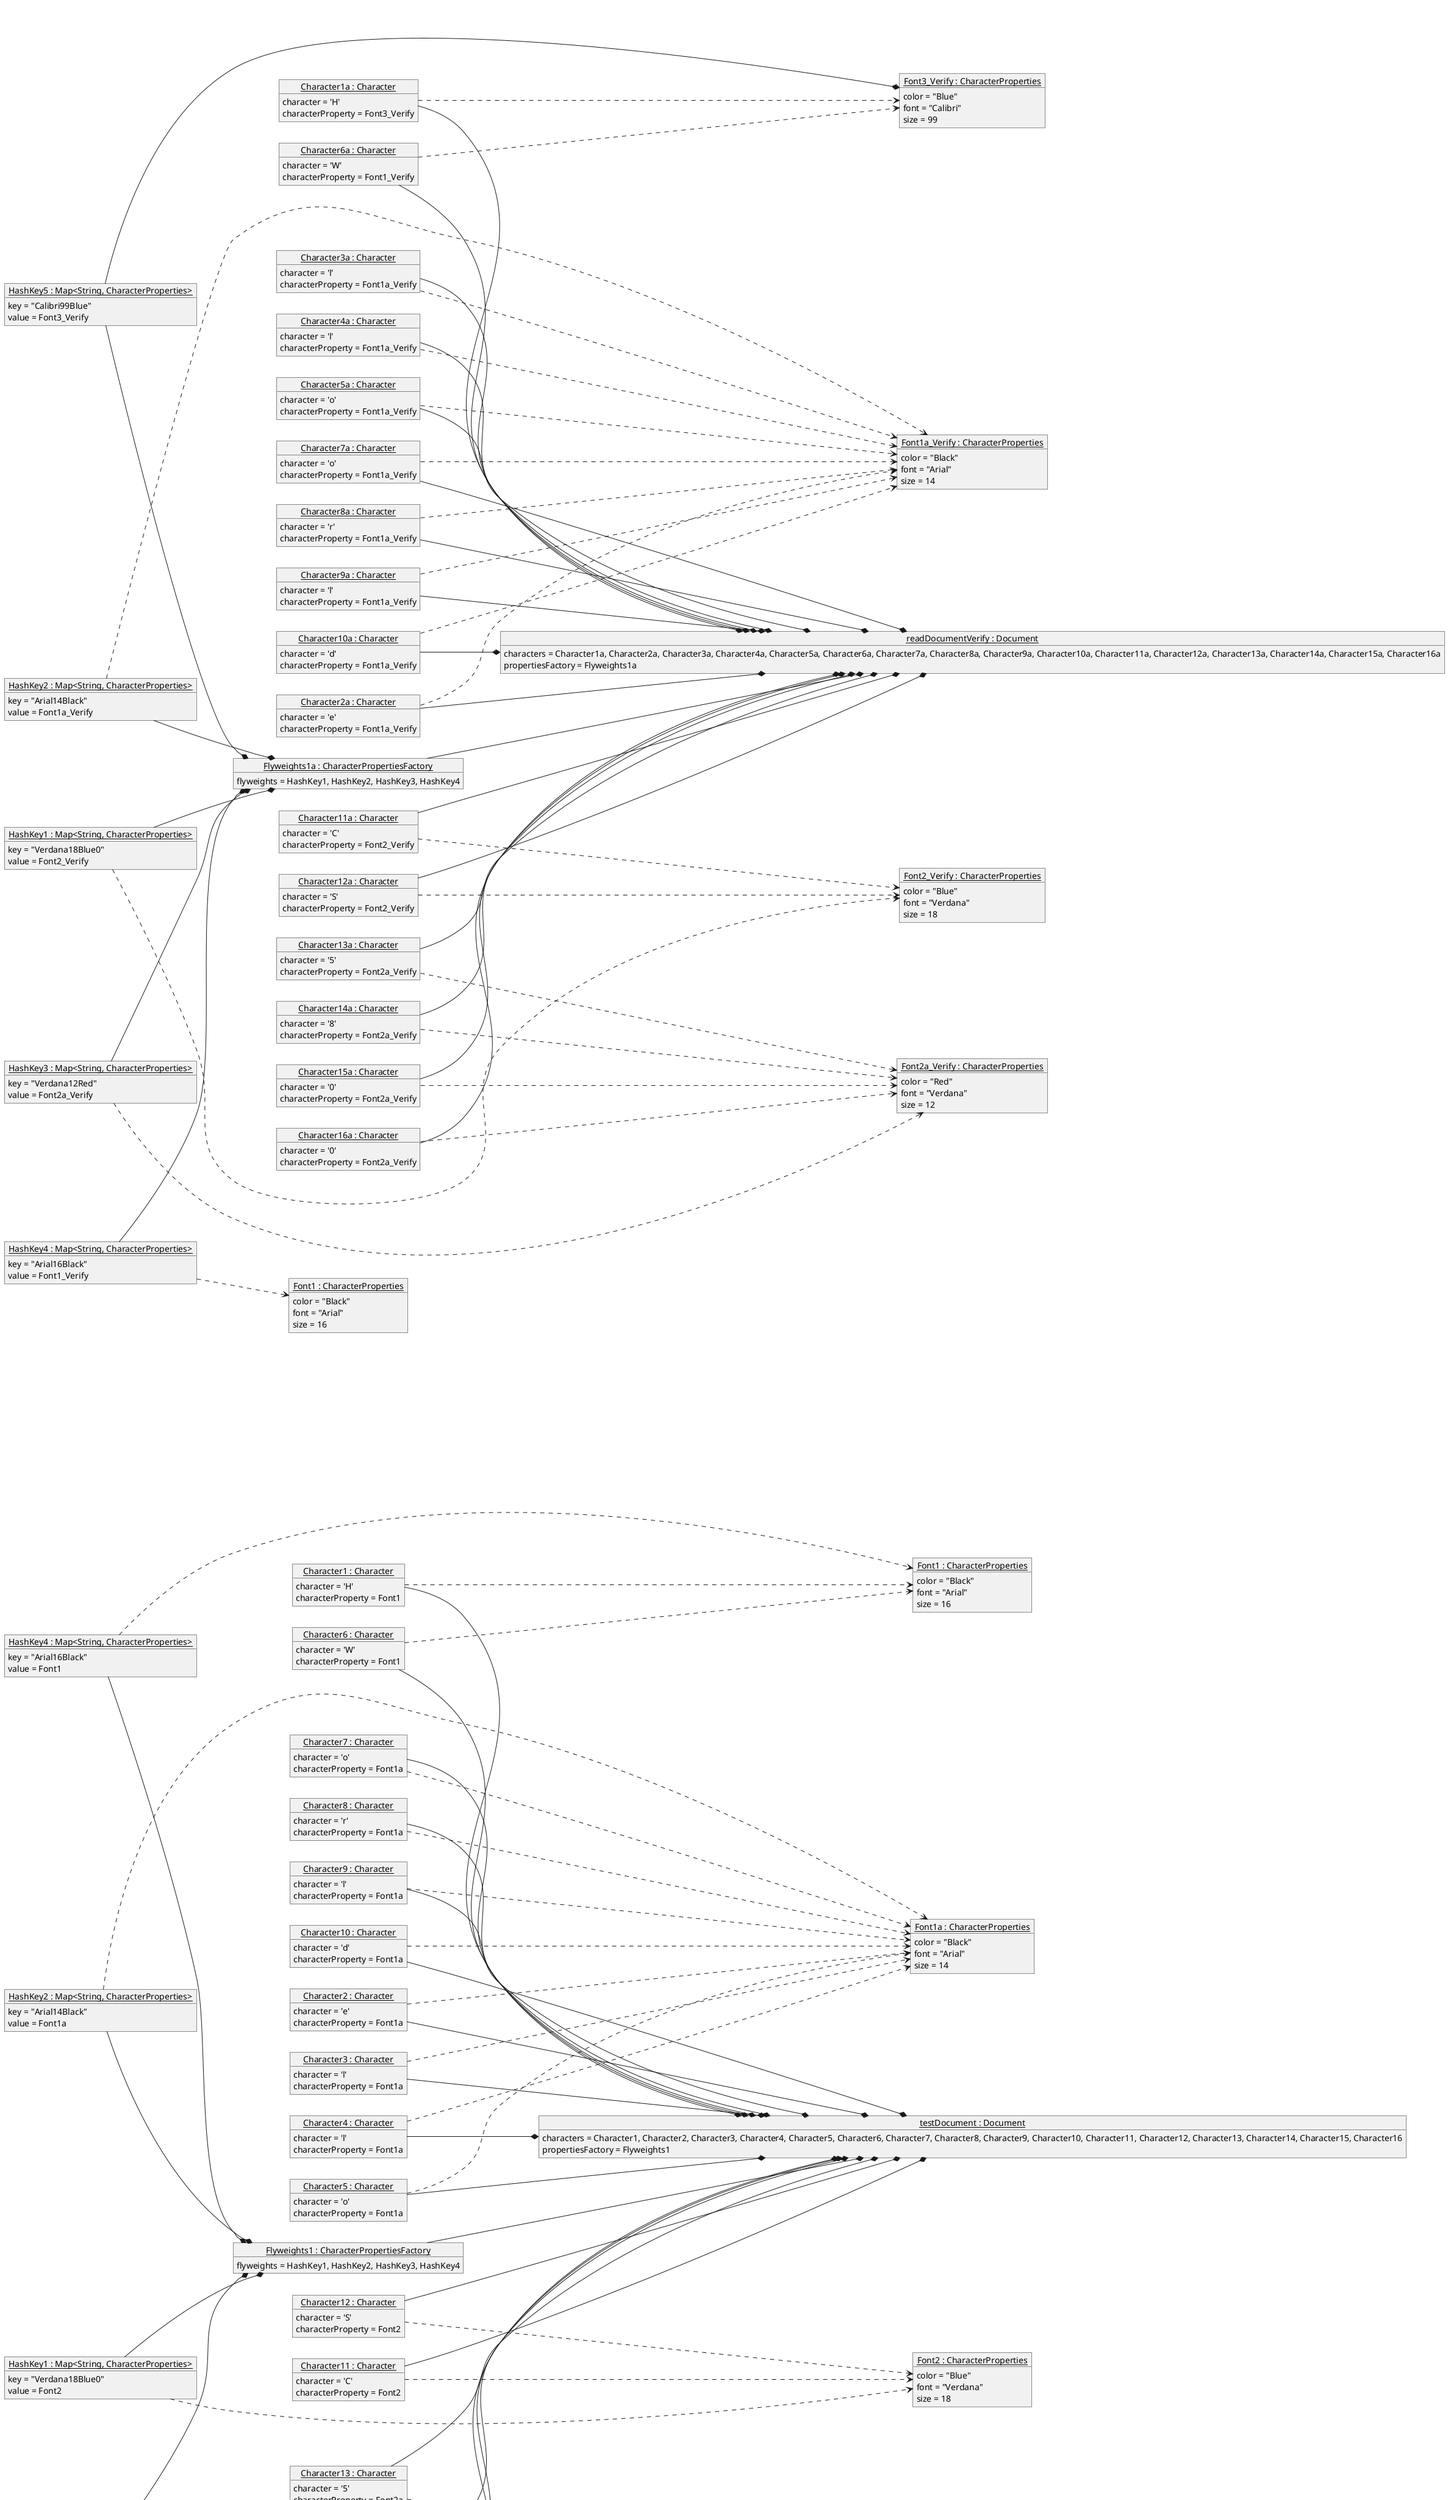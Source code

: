 @startuml

left to right direction

object "<u>testDocument : Document</u>" as testDocument{
    characters = Character1, Character2, Character3, Character4, Character5, Character6, Character7, Character8, Character9, Character10, Character11, Character12, Character13, Character14, Character15, Character16
    propertiesFactory = Flyweights1
}

object "<u>Font1 : CharacterProperties</u>" as Font1{
    color = "Black"
    font = "Arial"
    size = 16
}

object "<u>Font1a : CharacterProperties</u>" as Font1a{
    color = "Black"
    font = "Arial"
    size = 14
}

object "<u>Font2 : CharacterProperties</u>" as Font2{
    color = "Blue"
    font = "Verdana"
    size = 18
}

object "<u>Font2a : CharacterProperties</u>" as Font2a{
    color = "Red"
    font = "Verdana"
    size = 12
}

object "<u>Character1 : Character</u>" as Char1{
    character = 'H'
    characterProperty = Font1
}
Char1 ..> Font1

object "<u>Character2 : Character</u>" as Char2{
    character = 'e'
    characterProperty = Font1a
}
Char2 ..> Font1a

object "<u>Character3 : Character</u>" as Char3{
    character = 'l'
    characterProperty = Font1a
}
Char3 ..> Font1a

object "<u>Character4 : Character</u>" as Char4{
    character = 'l'
    characterProperty = Font1a
}
Char4 ..> Font1a

object "<u>Character5 : Character</u>" as Char5{
    character = 'o'
    characterProperty = Font1a
}
Char5 ..> Font1a

object "<u>Character6 : Character</u>" as Char6{
    character = 'W'
    characterProperty = Font1
}
Char6 ..> Font1

object "<u>Character7 : Character</u>" as Char7{
    character = 'o'
    characterProperty = Font1a
}
Char7 ..> Font1a

object "<u>Character8 : Character</u>" as Char8{
    character = 'r'
    characterProperty = Font1a
}
Char8 ..> Font1a

object "<u>Character9 : Character</u>" as Char9{
    character = 'l'
    characterProperty = Font1a
}
Char9 ..> Font1a

object "<u>Character10 : Character</u>" as Char10{
    character = 'd'
    characterProperty = Font1a
}
Char10 ..> Font1a

object "<u>Character11 : Character</u>" as Char11{
    character = 'C'
    characterProperty = Font2
}
Char11 ..> Font2

object "<u>Character12 : Character</u>" as Char12{
    character = 'S'
    characterProperty = Font2
}
Char12 ..> Font2

object "<u>Character13 : Character</u>" as Char13{
    character = '5'
    characterProperty = Font2a
}
Char13 ..> Font2a

object "<u>Character14 : Character</u>" as Char14{
    character = '8'
    characterProperty = Font2a
}
Char14 ..> Font2a

object "<u>Character15 : Character</u>" as Char15{
    character = '0'
    characterProperty = Font2a
}
Char15 ..> Font2a

object "<u>Character16 : Character</u>" as Char16{
    character = '0'
    characterProperty = Font2a
}
Char16 ..> Font2a

object "<u>Flyweights1 : CharacterPropertiesFactory</u>" as FlyW1{
    flyweights = HashKey1, HashKey2, HashKey3, HashKey4
}

object "<u>HashKey1 : Map<String, CharacterProperties></u>" as HashK1{
    key = "Verdana18Blue0"
    value = Font2
}

object "<u>HashKey2 : Map<String, CharacterProperties></u>" as HashK2{
    key = "Arial14Black"
    value = Font1a
}

object "<u>HashKey3 : Map<String, CharacterProperties></u>" as HashK3{
    key = "Verdana12Red"
    value = Font2a
}

object "<u>HashKey4 : Map<String, CharacterProperties></u>" as HashK4{
    key = "Arial16Black"
    value = Font1
}

Char1 --* testDocument
Char2 --* testDocument
Char3 --* testDocument
Char4 --* testDocument
Char5 --* testDocument
Char6 --* testDocument
Char7 --* testDocument
Char8 --* testDocument
Char9 --* testDocument
Char10 --* testDocument
Char11 --* testDocument
Char12 --* testDocument
Char13 --* testDocument
Char14 --* testDocument
Char15 --* testDocument
Char16 --* testDocument

FlyW1 --* testDocument

HashK1 --* FlyW1
HashK2 --* FlyW1
HashK3 --* FlyW1
HashK4 --* FlyW1

HashK1 ..> Font2
HashK2 ..> Font1a
HashK3 ..> Font2a
HashK4 ..> Font1







object "<u>readDocumentVerify : Document</u>" as verifyDocument{
    characters = Character1a, Character2a, Character3a, Character4a, Character5a, Character6a, Character7a, Character8a, Character9a, Character10a, Character11a, Character12a, Character13a, Character14a, Character15a, Character16a
    propertiesFactory = Flyweights1a
}

object "<u>Font1 : CharacterProperties</u>" as Font1V{
    color = "Black"
    font = "Arial"
    size = 16
}

object "<u>Font1a_Verify : CharacterProperties</u>" as Font1aV{
    color = "Black"
    font = "Arial"
    size = 14
}

object "<u>Font2_Verify : CharacterProperties</u>" as Font2V{
    color = "Blue"
    font = "Verdana"
    size = 18
}

object "<u>Font2a_Verify : CharacterProperties</u>" as Font2aV{
    color = "Red"
    font = "Verdana"
    size = 12
}

object "<u>Font3_Verify : CharacterProperties</u>" as Font3V{
    color = "Blue"
    font = "Calibri"
    size = 99
}

object "<u>Character1a : Character</u>" as Char1a{
    character = 'H'
    characterProperty = Font3_Verify
}
Char1a ..> Font3V

object "<u>Character2a : Character</u>" as Char2a{
    character = 'e'
    characterProperty = Font1a_Verify
}
Char2a ..> Font1aV

object "<u>Character3a : Character</u>" as Char3a{
    character = 'l'
    characterProperty = Font1a_Verify
}
Char3a ..> Font1aV

object "<u>Character4a : Character</u>" as Char4a{
    character = 'l'
    characterProperty = Font1a_Verify
}
Char4a ..> Font1aV

object "<u>Character5a : Character</u>" as Char5a{
    character = 'o'
    characterProperty = Font1a_Verify
}
Char5a..> Font1aV

object "<u>Character6a : Character</u>" as Char6a{
    character = 'W'
    characterProperty = Font1_Verify
}
Char6a ..> Font3V

object "<u>Character7a : Character</u>" as Char7a{
    character = 'o'
    characterProperty = Font1a_Verify
}
Char7a ..> Font1aV

object "<u>Character8a : Character</u>" as Char8a{
    character = 'r'
    characterProperty = Font1a_Verify
}
Char8a ..> Font1aV

object "<u>Character9a : Character</u>" as Char9a{
    character = 'l'
    characterProperty = Font1a_Verify
}
Char9a ..> Font1aV

object "<u>Character10a : Character</u>" as Char10a{
    character = 'd'
    characterProperty = Font1a_Verify
}
Char10a ..> Font1aV

object "<u>Character11a : Character</u>" as Char11a{
    character = 'C'
    characterProperty = Font2_Verify
}
Char11a ..> Font2V

object "<u>Character12a : Character</u>" as Char12a{
    character = 'S'
    characterProperty = Font2_Verify
}
Char12a ..> Font2V

object "<u>Character13a : Character</u>" as Char13a{
    character = '5'
    characterProperty = Font2a_Verify
}
Char13a ..> Font2aV

object "<u>Character14a : Character</u>" as Char14a{
    character = '8'
    characterProperty = Font2a_Verify
}
Char14a ..> Font2aV

object "<u>Character15a : Character</u>" as Char15a{
    character = '0'
    characterProperty = Font2a_Verify
}
Char15a ..> Font2aV

object "<u>Character16a : Character</u>" as Char16a{
    character = '0'
    characterProperty = Font2a_Verify
}
Char16a ..> Font2aV

object "<u>Flyweights1a : CharacterPropertiesFactory</u>" as FlyW1a{
    flyweights = HashKey1, HashKey2, HashKey3, HashKey4
}

object "<u>HashKey1 : Map<String, CharacterProperties></u>" as HashK1a{
    key = "Verdana18Blue0"
    value = Font2_Verify
}

object "<u>HashKey2 : Map<String, CharacterProperties></u>" as HashK2a{
    key = "Arial14Black"
    value = Font1a_Verify
}

object "<u>HashKey3 : Map<String, CharacterProperties></u>" as HashK3a{
    key = "Verdana12Red"
    value = Font2a_Verify
}

object "<u>HashKey4 : Map<String, CharacterProperties></u>" as HashK4a{
    key = "Arial16Black"
    value = Font1_Verify
}

object "<u>HashKey5 : Map<String, CharacterProperties></u>" as HashK5a{
    key = "Calibri99Blue"
    value = Font3_Verify
}

Char1a --* verifyDocument
Char2a --* verifyDocument
Char3a --* verifyDocument
Char4a --* verifyDocument
Char5a --* verifyDocument
Char6a --* verifyDocument
Char7a --* verifyDocument
Char8a --* verifyDocument
Char9a --* verifyDocument
Char10a --* verifyDocument
Char11a --* verifyDocument
Char12a --* verifyDocument
Char13a --* verifyDocument
Char14a --* verifyDocument
Char15a --* verifyDocument
Char16a --* verifyDocument

FlyW1a --* verifyDocument

HashK1a --* FlyW1a
HashK2a --* FlyW1a
HashK3a --* FlyW1a
HashK4a --* FlyW1a
HashK5a --* FlyW1a

HashK1a ..> Font2V
HashK2a ..> Font1aV
HashK3a ..> Font2aV
HashK4a ..> Font1V
HashK5a --* Font3V





@enduml